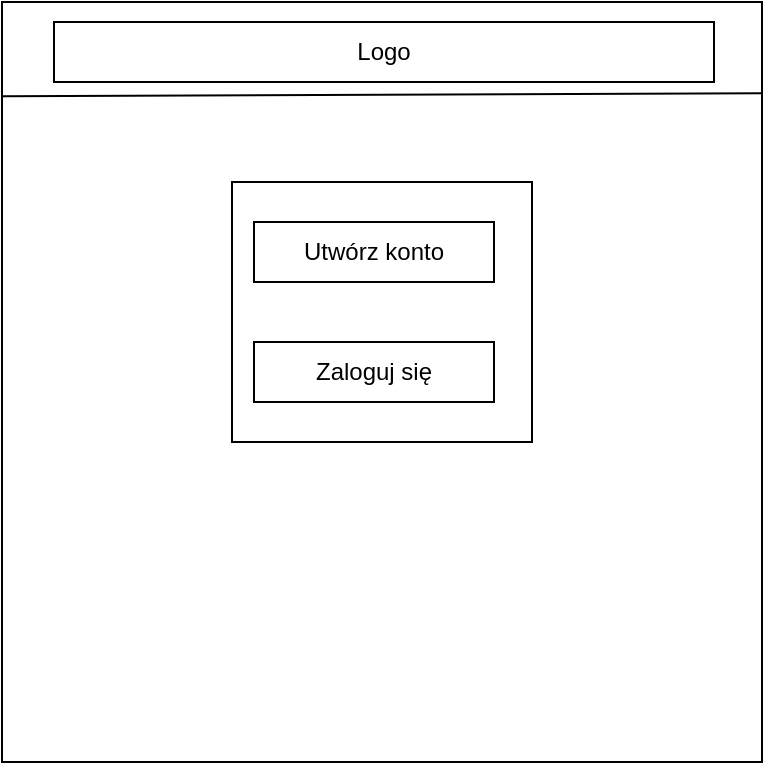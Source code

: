 <mxfile version="24.2.2" type="device">
  <diagram name="Strona-1" id="OpuAtiEHKAPO9nbitihU">
    <mxGraphModel dx="1050" dy="530" grid="1" gridSize="10" guides="1" tooltips="1" connect="1" arrows="1" fold="1" page="1" pageScale="1" pageWidth="827" pageHeight="1169" math="0" shadow="0">
      <root>
        <mxCell id="0" />
        <mxCell id="1" parent="0" />
        <mxCell id="2MaOObQheZkrTHU0gO1Y-2" value="" style="whiteSpace=wrap;html=1;aspect=fixed;" vertex="1" parent="1">
          <mxGeometry x="224" y="50" width="380" height="380" as="geometry" />
        </mxCell>
        <mxCell id="2MaOObQheZkrTHU0gO1Y-3" value="" style="rounded=0;whiteSpace=wrap;html=1;" vertex="1" parent="1">
          <mxGeometry x="339" y="140" width="150" height="130" as="geometry" />
        </mxCell>
        <mxCell id="2MaOObQheZkrTHU0gO1Y-4" value="Utwórz konto" style="rounded=0;whiteSpace=wrap;html=1;" vertex="1" parent="1">
          <mxGeometry x="350" y="160" width="120" height="30" as="geometry" />
        </mxCell>
        <mxCell id="2MaOObQheZkrTHU0gO1Y-5" value="Zaloguj się" style="rounded=0;whiteSpace=wrap;html=1;" vertex="1" parent="1">
          <mxGeometry x="350" y="220" width="120" height="30" as="geometry" />
        </mxCell>
        <mxCell id="2MaOObQheZkrTHU0gO1Y-6" value="" style="endArrow=none;html=1;rounded=0;exitX=1.001;exitY=0.12;exitDx=0;exitDy=0;exitPerimeter=0;entryX=0.001;entryY=0.124;entryDx=0;entryDy=0;entryPerimeter=0;" edge="1" parent="1" source="2MaOObQheZkrTHU0gO1Y-2" target="2MaOObQheZkrTHU0gO1Y-2">
          <mxGeometry width="50" height="50" relative="1" as="geometry">
            <mxPoint x="390" y="220" as="sourcePoint" />
            <mxPoint x="440" y="170" as="targetPoint" />
          </mxGeometry>
        </mxCell>
        <mxCell id="2MaOObQheZkrTHU0gO1Y-7" value="Logo" style="rounded=0;whiteSpace=wrap;html=1;" vertex="1" parent="1">
          <mxGeometry x="250" y="60" width="330" height="30" as="geometry" />
        </mxCell>
      </root>
    </mxGraphModel>
  </diagram>
</mxfile>
